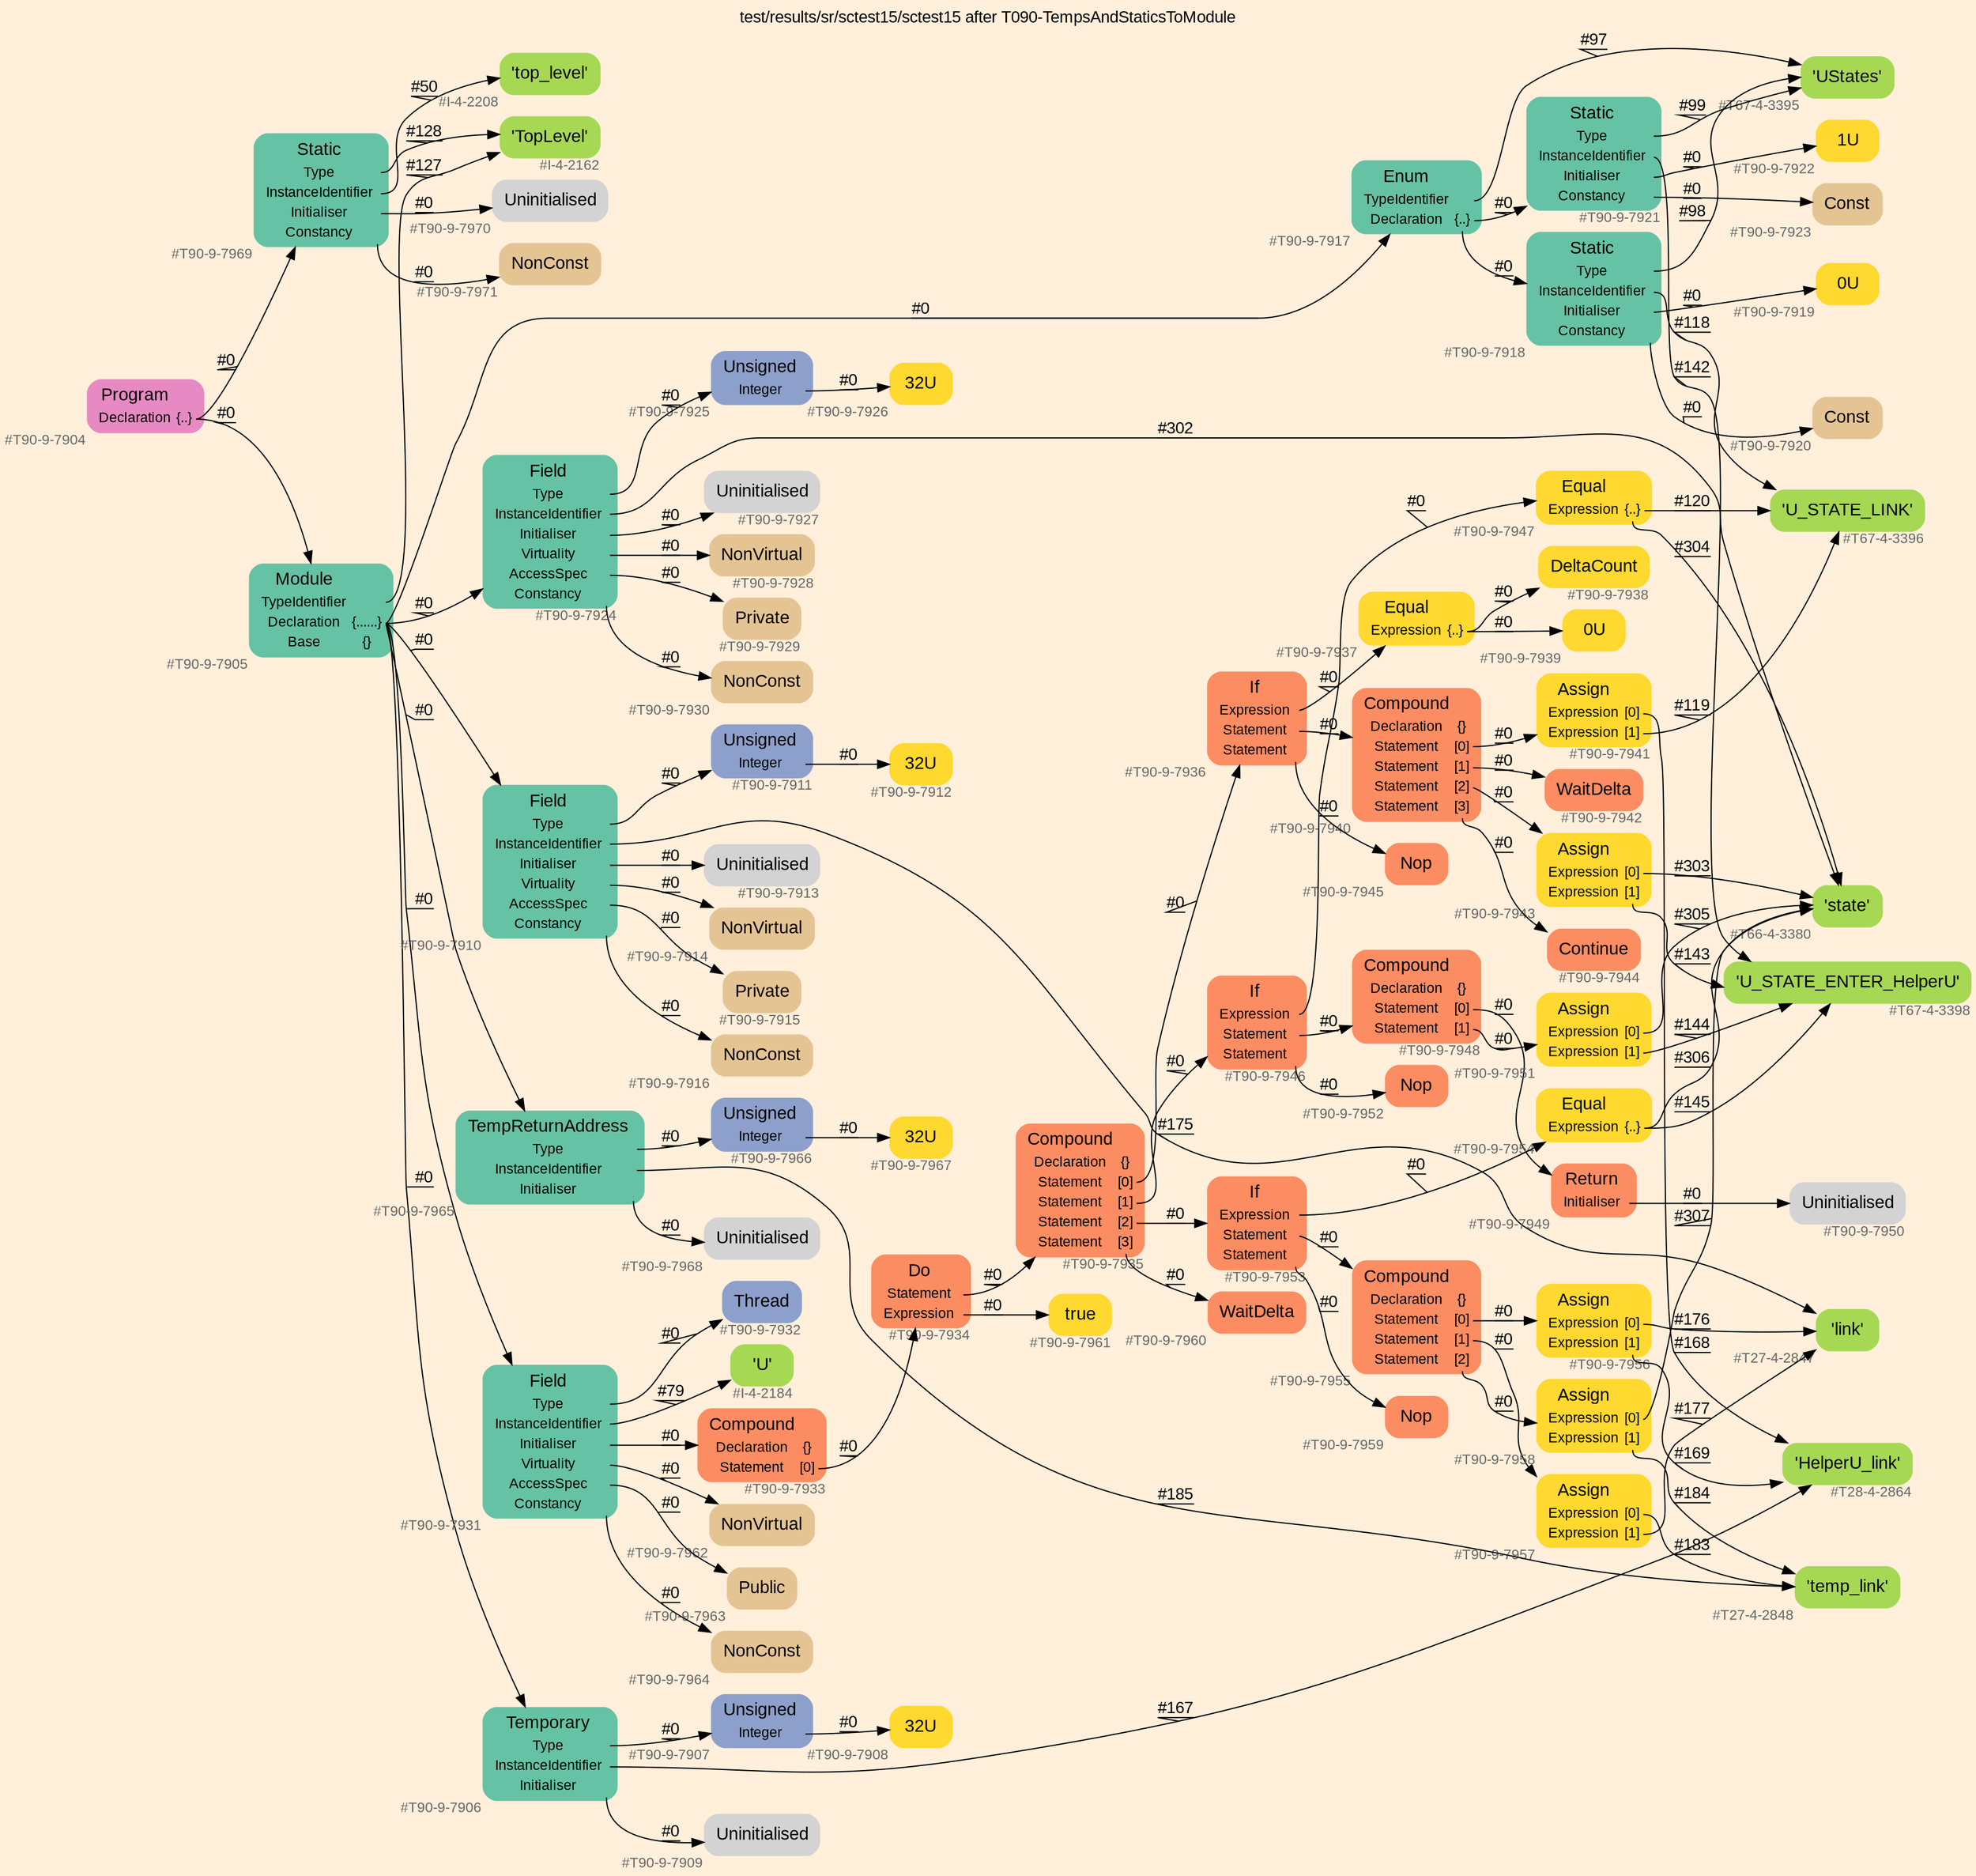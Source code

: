 digraph "test/results/sr/sctest15/sctest15 after T090-TempsAndStaticsToModule" {
label = "test/results/sr/sctest15/sctest15 after T090-TempsAndStaticsToModule"
labelloc = t
graph [
    rankdir = "LR"
    ranksep = 0.3
    bgcolor = antiquewhite1
    color = black
    fontcolor = black
    fontname = "Arial"
];
node [
    fontname = "Arial"
];
edge [
    fontname = "Arial"
];

// -------------------- node figure --------------------
// -------- block #T90-9-7904 ----------
"#T90-9-7904" [
    fillcolor = "/set28/4"
    xlabel = "#T90-9-7904"
    fontsize = "12"
    fontcolor = grey40
    shape = "plaintext"
    label = <<TABLE BORDER="0" CELLBORDER="0" CELLSPACING="0">
     <TR><TD><FONT COLOR="black" POINT-SIZE="15">Program</FONT></TD></TR>
     <TR><TD><FONT COLOR="black" POINT-SIZE="12">Declaration</FONT></TD><TD PORT="port0"><FONT COLOR="black" POINT-SIZE="12">{..}</FONT></TD></TR>
    </TABLE>>
    style = "rounded,filled"
];

// -------- block #T90-9-7905 ----------
"#T90-9-7905" [
    fillcolor = "/set28/1"
    xlabel = "#T90-9-7905"
    fontsize = "12"
    fontcolor = grey40
    shape = "plaintext"
    label = <<TABLE BORDER="0" CELLBORDER="0" CELLSPACING="0">
     <TR><TD><FONT COLOR="black" POINT-SIZE="15">Module</FONT></TD></TR>
     <TR><TD><FONT COLOR="black" POINT-SIZE="12">TypeIdentifier</FONT></TD><TD PORT="port0"></TD></TR>
     <TR><TD><FONT COLOR="black" POINT-SIZE="12">Declaration</FONT></TD><TD PORT="port1"><FONT COLOR="black" POINT-SIZE="12">{......}</FONT></TD></TR>
     <TR><TD><FONT COLOR="black" POINT-SIZE="12">Base</FONT></TD><TD PORT="port2"><FONT COLOR="black" POINT-SIZE="12">{}</FONT></TD></TR>
    </TABLE>>
    style = "rounded,filled"
];

// -------- block #I-4-2162 ----------
"#I-4-2162" [
    fillcolor = "/set28/5"
    xlabel = "#I-4-2162"
    fontsize = "12"
    fontcolor = grey40
    shape = "plaintext"
    label = <<TABLE BORDER="0" CELLBORDER="0" CELLSPACING="0">
     <TR><TD><FONT COLOR="black" POINT-SIZE="15">'TopLevel'</FONT></TD></TR>
    </TABLE>>
    style = "rounded,filled"
];

// -------- block #T90-9-7906 ----------
"#T90-9-7906" [
    fillcolor = "/set28/1"
    xlabel = "#T90-9-7906"
    fontsize = "12"
    fontcolor = grey40
    shape = "plaintext"
    label = <<TABLE BORDER="0" CELLBORDER="0" CELLSPACING="0">
     <TR><TD><FONT COLOR="black" POINT-SIZE="15">Temporary</FONT></TD></TR>
     <TR><TD><FONT COLOR="black" POINT-SIZE="12">Type</FONT></TD><TD PORT="port0"></TD></TR>
     <TR><TD><FONT COLOR="black" POINT-SIZE="12">InstanceIdentifier</FONT></TD><TD PORT="port1"></TD></TR>
     <TR><TD><FONT COLOR="black" POINT-SIZE="12">Initialiser</FONT></TD><TD PORT="port2"></TD></TR>
    </TABLE>>
    style = "rounded,filled"
];

// -------- block #T90-9-7907 ----------
"#T90-9-7907" [
    fillcolor = "/set28/3"
    xlabel = "#T90-9-7907"
    fontsize = "12"
    fontcolor = grey40
    shape = "plaintext"
    label = <<TABLE BORDER="0" CELLBORDER="0" CELLSPACING="0">
     <TR><TD><FONT COLOR="black" POINT-SIZE="15">Unsigned</FONT></TD></TR>
     <TR><TD><FONT COLOR="black" POINT-SIZE="12">Integer</FONT></TD><TD PORT="port0"></TD></TR>
    </TABLE>>
    style = "rounded,filled"
];

// -------- block #T90-9-7908 ----------
"#T90-9-7908" [
    fillcolor = "/set28/6"
    xlabel = "#T90-9-7908"
    fontsize = "12"
    fontcolor = grey40
    shape = "plaintext"
    label = <<TABLE BORDER="0" CELLBORDER="0" CELLSPACING="0">
     <TR><TD><FONT COLOR="black" POINT-SIZE="15">32U</FONT></TD></TR>
    </TABLE>>
    style = "rounded,filled"
];

// -------- block #T28-4-2864 ----------
"#T28-4-2864" [
    fillcolor = "/set28/5"
    xlabel = "#T28-4-2864"
    fontsize = "12"
    fontcolor = grey40
    shape = "plaintext"
    label = <<TABLE BORDER="0" CELLBORDER="0" CELLSPACING="0">
     <TR><TD><FONT COLOR="black" POINT-SIZE="15">'HelperU_link'</FONT></TD></TR>
    </TABLE>>
    style = "rounded,filled"
];

// -------- block #T90-9-7909 ----------
"#T90-9-7909" [
    xlabel = "#T90-9-7909"
    fontsize = "12"
    fontcolor = grey40
    shape = "plaintext"
    label = <<TABLE BORDER="0" CELLBORDER="0" CELLSPACING="0">
     <TR><TD><FONT COLOR="black" POINT-SIZE="15">Uninitialised</FONT></TD></TR>
    </TABLE>>
    style = "rounded,filled"
];

// -------- block #T90-9-7910 ----------
"#T90-9-7910" [
    fillcolor = "/set28/1"
    xlabel = "#T90-9-7910"
    fontsize = "12"
    fontcolor = grey40
    shape = "plaintext"
    label = <<TABLE BORDER="0" CELLBORDER="0" CELLSPACING="0">
     <TR><TD><FONT COLOR="black" POINT-SIZE="15">Field</FONT></TD></TR>
     <TR><TD><FONT COLOR="black" POINT-SIZE="12">Type</FONT></TD><TD PORT="port0"></TD></TR>
     <TR><TD><FONT COLOR="black" POINT-SIZE="12">InstanceIdentifier</FONT></TD><TD PORT="port1"></TD></TR>
     <TR><TD><FONT COLOR="black" POINT-SIZE="12">Initialiser</FONT></TD><TD PORT="port2"></TD></TR>
     <TR><TD><FONT COLOR="black" POINT-SIZE="12">Virtuality</FONT></TD><TD PORT="port3"></TD></TR>
     <TR><TD><FONT COLOR="black" POINT-SIZE="12">AccessSpec</FONT></TD><TD PORT="port4"></TD></TR>
     <TR><TD><FONT COLOR="black" POINT-SIZE="12">Constancy</FONT></TD><TD PORT="port5"></TD></TR>
    </TABLE>>
    style = "rounded,filled"
];

// -------- block #T90-9-7911 ----------
"#T90-9-7911" [
    fillcolor = "/set28/3"
    xlabel = "#T90-9-7911"
    fontsize = "12"
    fontcolor = grey40
    shape = "plaintext"
    label = <<TABLE BORDER="0" CELLBORDER="0" CELLSPACING="0">
     <TR><TD><FONT COLOR="black" POINT-SIZE="15">Unsigned</FONT></TD></TR>
     <TR><TD><FONT COLOR="black" POINT-SIZE="12">Integer</FONT></TD><TD PORT="port0"></TD></TR>
    </TABLE>>
    style = "rounded,filled"
];

// -------- block #T90-9-7912 ----------
"#T90-9-7912" [
    fillcolor = "/set28/6"
    xlabel = "#T90-9-7912"
    fontsize = "12"
    fontcolor = grey40
    shape = "plaintext"
    label = <<TABLE BORDER="0" CELLBORDER="0" CELLSPACING="0">
     <TR><TD><FONT COLOR="black" POINT-SIZE="15">32U</FONT></TD></TR>
    </TABLE>>
    style = "rounded,filled"
];

// -------- block #T27-4-2847 ----------
"#T27-4-2847" [
    fillcolor = "/set28/5"
    xlabel = "#T27-4-2847"
    fontsize = "12"
    fontcolor = grey40
    shape = "plaintext"
    label = <<TABLE BORDER="0" CELLBORDER="0" CELLSPACING="0">
     <TR><TD><FONT COLOR="black" POINT-SIZE="15">'link'</FONT></TD></TR>
    </TABLE>>
    style = "rounded,filled"
];

// -------- block #T90-9-7913 ----------
"#T90-9-7913" [
    xlabel = "#T90-9-7913"
    fontsize = "12"
    fontcolor = grey40
    shape = "plaintext"
    label = <<TABLE BORDER="0" CELLBORDER="0" CELLSPACING="0">
     <TR><TD><FONT COLOR="black" POINT-SIZE="15">Uninitialised</FONT></TD></TR>
    </TABLE>>
    style = "rounded,filled"
];

// -------- block #T90-9-7914 ----------
"#T90-9-7914" [
    fillcolor = "/set28/7"
    xlabel = "#T90-9-7914"
    fontsize = "12"
    fontcolor = grey40
    shape = "plaintext"
    label = <<TABLE BORDER="0" CELLBORDER="0" CELLSPACING="0">
     <TR><TD><FONT COLOR="black" POINT-SIZE="15">NonVirtual</FONT></TD></TR>
    </TABLE>>
    style = "rounded,filled"
];

// -------- block #T90-9-7915 ----------
"#T90-9-7915" [
    fillcolor = "/set28/7"
    xlabel = "#T90-9-7915"
    fontsize = "12"
    fontcolor = grey40
    shape = "plaintext"
    label = <<TABLE BORDER="0" CELLBORDER="0" CELLSPACING="0">
     <TR><TD><FONT COLOR="black" POINT-SIZE="15">Private</FONT></TD></TR>
    </TABLE>>
    style = "rounded,filled"
];

// -------- block #T90-9-7916 ----------
"#T90-9-7916" [
    fillcolor = "/set28/7"
    xlabel = "#T90-9-7916"
    fontsize = "12"
    fontcolor = grey40
    shape = "plaintext"
    label = <<TABLE BORDER="0" CELLBORDER="0" CELLSPACING="0">
     <TR><TD><FONT COLOR="black" POINT-SIZE="15">NonConst</FONT></TD></TR>
    </TABLE>>
    style = "rounded,filled"
];

// -------- block #T90-9-7917 ----------
"#T90-9-7917" [
    fillcolor = "/set28/1"
    xlabel = "#T90-9-7917"
    fontsize = "12"
    fontcolor = grey40
    shape = "plaintext"
    label = <<TABLE BORDER="0" CELLBORDER="0" CELLSPACING="0">
     <TR><TD><FONT COLOR="black" POINT-SIZE="15">Enum</FONT></TD></TR>
     <TR><TD><FONT COLOR="black" POINT-SIZE="12">TypeIdentifier</FONT></TD><TD PORT="port0"></TD></TR>
     <TR><TD><FONT COLOR="black" POINT-SIZE="12">Declaration</FONT></TD><TD PORT="port1"><FONT COLOR="black" POINT-SIZE="12">{..}</FONT></TD></TR>
    </TABLE>>
    style = "rounded,filled"
];

// -------- block #T67-4-3395 ----------
"#T67-4-3395" [
    fillcolor = "/set28/5"
    xlabel = "#T67-4-3395"
    fontsize = "12"
    fontcolor = grey40
    shape = "plaintext"
    label = <<TABLE BORDER="0" CELLBORDER="0" CELLSPACING="0">
     <TR><TD><FONT COLOR="black" POINT-SIZE="15">'UStates'</FONT></TD></TR>
    </TABLE>>
    style = "rounded,filled"
];

// -------- block #T90-9-7918 ----------
"#T90-9-7918" [
    fillcolor = "/set28/1"
    xlabel = "#T90-9-7918"
    fontsize = "12"
    fontcolor = grey40
    shape = "plaintext"
    label = <<TABLE BORDER="0" CELLBORDER="0" CELLSPACING="0">
     <TR><TD><FONT COLOR="black" POINT-SIZE="15">Static</FONT></TD></TR>
     <TR><TD><FONT COLOR="black" POINT-SIZE="12">Type</FONT></TD><TD PORT="port0"></TD></TR>
     <TR><TD><FONT COLOR="black" POINT-SIZE="12">InstanceIdentifier</FONT></TD><TD PORT="port1"></TD></TR>
     <TR><TD><FONT COLOR="black" POINT-SIZE="12">Initialiser</FONT></TD><TD PORT="port2"></TD></TR>
     <TR><TD><FONT COLOR="black" POINT-SIZE="12">Constancy</FONT></TD><TD PORT="port3"></TD></TR>
    </TABLE>>
    style = "rounded,filled"
];

// -------- block #T67-4-3396 ----------
"#T67-4-3396" [
    fillcolor = "/set28/5"
    xlabel = "#T67-4-3396"
    fontsize = "12"
    fontcolor = grey40
    shape = "plaintext"
    label = <<TABLE BORDER="0" CELLBORDER="0" CELLSPACING="0">
     <TR><TD><FONT COLOR="black" POINT-SIZE="15">'U_STATE_LINK'</FONT></TD></TR>
    </TABLE>>
    style = "rounded,filled"
];

// -------- block #T90-9-7919 ----------
"#T90-9-7919" [
    fillcolor = "/set28/6"
    xlabel = "#T90-9-7919"
    fontsize = "12"
    fontcolor = grey40
    shape = "plaintext"
    label = <<TABLE BORDER="0" CELLBORDER="0" CELLSPACING="0">
     <TR><TD><FONT COLOR="black" POINT-SIZE="15">0U</FONT></TD></TR>
    </TABLE>>
    style = "rounded,filled"
];

// -------- block #T90-9-7920 ----------
"#T90-9-7920" [
    fillcolor = "/set28/7"
    xlabel = "#T90-9-7920"
    fontsize = "12"
    fontcolor = grey40
    shape = "plaintext"
    label = <<TABLE BORDER="0" CELLBORDER="0" CELLSPACING="0">
     <TR><TD><FONT COLOR="black" POINT-SIZE="15">Const</FONT></TD></TR>
    </TABLE>>
    style = "rounded,filled"
];

// -------- block #T90-9-7921 ----------
"#T90-9-7921" [
    fillcolor = "/set28/1"
    xlabel = "#T90-9-7921"
    fontsize = "12"
    fontcolor = grey40
    shape = "plaintext"
    label = <<TABLE BORDER="0" CELLBORDER="0" CELLSPACING="0">
     <TR><TD><FONT COLOR="black" POINT-SIZE="15">Static</FONT></TD></TR>
     <TR><TD><FONT COLOR="black" POINT-SIZE="12">Type</FONT></TD><TD PORT="port0"></TD></TR>
     <TR><TD><FONT COLOR="black" POINT-SIZE="12">InstanceIdentifier</FONT></TD><TD PORT="port1"></TD></TR>
     <TR><TD><FONT COLOR="black" POINT-SIZE="12">Initialiser</FONT></TD><TD PORT="port2"></TD></TR>
     <TR><TD><FONT COLOR="black" POINT-SIZE="12">Constancy</FONT></TD><TD PORT="port3"></TD></TR>
    </TABLE>>
    style = "rounded,filled"
];

// -------- block #T67-4-3398 ----------
"#T67-4-3398" [
    fillcolor = "/set28/5"
    xlabel = "#T67-4-3398"
    fontsize = "12"
    fontcolor = grey40
    shape = "plaintext"
    label = <<TABLE BORDER="0" CELLBORDER="0" CELLSPACING="0">
     <TR><TD><FONT COLOR="black" POINT-SIZE="15">'U_STATE_ENTER_HelperU'</FONT></TD></TR>
    </TABLE>>
    style = "rounded,filled"
];

// -------- block #T90-9-7922 ----------
"#T90-9-7922" [
    fillcolor = "/set28/6"
    xlabel = "#T90-9-7922"
    fontsize = "12"
    fontcolor = grey40
    shape = "plaintext"
    label = <<TABLE BORDER="0" CELLBORDER="0" CELLSPACING="0">
     <TR><TD><FONT COLOR="black" POINT-SIZE="15">1U</FONT></TD></TR>
    </TABLE>>
    style = "rounded,filled"
];

// -------- block #T90-9-7923 ----------
"#T90-9-7923" [
    fillcolor = "/set28/7"
    xlabel = "#T90-9-7923"
    fontsize = "12"
    fontcolor = grey40
    shape = "plaintext"
    label = <<TABLE BORDER="0" CELLBORDER="0" CELLSPACING="0">
     <TR><TD><FONT COLOR="black" POINT-SIZE="15">Const</FONT></TD></TR>
    </TABLE>>
    style = "rounded,filled"
];

// -------- block #T90-9-7924 ----------
"#T90-9-7924" [
    fillcolor = "/set28/1"
    xlabel = "#T90-9-7924"
    fontsize = "12"
    fontcolor = grey40
    shape = "plaintext"
    label = <<TABLE BORDER="0" CELLBORDER="0" CELLSPACING="0">
     <TR><TD><FONT COLOR="black" POINT-SIZE="15">Field</FONT></TD></TR>
     <TR><TD><FONT COLOR="black" POINT-SIZE="12">Type</FONT></TD><TD PORT="port0"></TD></TR>
     <TR><TD><FONT COLOR="black" POINT-SIZE="12">InstanceIdentifier</FONT></TD><TD PORT="port1"></TD></TR>
     <TR><TD><FONT COLOR="black" POINT-SIZE="12">Initialiser</FONT></TD><TD PORT="port2"></TD></TR>
     <TR><TD><FONT COLOR="black" POINT-SIZE="12">Virtuality</FONT></TD><TD PORT="port3"></TD></TR>
     <TR><TD><FONT COLOR="black" POINT-SIZE="12">AccessSpec</FONT></TD><TD PORT="port4"></TD></TR>
     <TR><TD><FONT COLOR="black" POINT-SIZE="12">Constancy</FONT></TD><TD PORT="port5"></TD></TR>
    </TABLE>>
    style = "rounded,filled"
];

// -------- block #T90-9-7925 ----------
"#T90-9-7925" [
    fillcolor = "/set28/3"
    xlabel = "#T90-9-7925"
    fontsize = "12"
    fontcolor = grey40
    shape = "plaintext"
    label = <<TABLE BORDER="0" CELLBORDER="0" CELLSPACING="0">
     <TR><TD><FONT COLOR="black" POINT-SIZE="15">Unsigned</FONT></TD></TR>
     <TR><TD><FONT COLOR="black" POINT-SIZE="12">Integer</FONT></TD><TD PORT="port0"></TD></TR>
    </TABLE>>
    style = "rounded,filled"
];

// -------- block #T90-9-7926 ----------
"#T90-9-7926" [
    fillcolor = "/set28/6"
    xlabel = "#T90-9-7926"
    fontsize = "12"
    fontcolor = grey40
    shape = "plaintext"
    label = <<TABLE BORDER="0" CELLBORDER="0" CELLSPACING="0">
     <TR><TD><FONT COLOR="black" POINT-SIZE="15">32U</FONT></TD></TR>
    </TABLE>>
    style = "rounded,filled"
];

// -------- block #T66-4-3380 ----------
"#T66-4-3380" [
    fillcolor = "/set28/5"
    xlabel = "#T66-4-3380"
    fontsize = "12"
    fontcolor = grey40
    shape = "plaintext"
    label = <<TABLE BORDER="0" CELLBORDER="0" CELLSPACING="0">
     <TR><TD><FONT COLOR="black" POINT-SIZE="15">'state'</FONT></TD></TR>
    </TABLE>>
    style = "rounded,filled"
];

// -------- block #T90-9-7927 ----------
"#T90-9-7927" [
    xlabel = "#T90-9-7927"
    fontsize = "12"
    fontcolor = grey40
    shape = "plaintext"
    label = <<TABLE BORDER="0" CELLBORDER="0" CELLSPACING="0">
     <TR><TD><FONT COLOR="black" POINT-SIZE="15">Uninitialised</FONT></TD></TR>
    </TABLE>>
    style = "rounded,filled"
];

// -------- block #T90-9-7928 ----------
"#T90-9-7928" [
    fillcolor = "/set28/7"
    xlabel = "#T90-9-7928"
    fontsize = "12"
    fontcolor = grey40
    shape = "plaintext"
    label = <<TABLE BORDER="0" CELLBORDER="0" CELLSPACING="0">
     <TR><TD><FONT COLOR="black" POINT-SIZE="15">NonVirtual</FONT></TD></TR>
    </TABLE>>
    style = "rounded,filled"
];

// -------- block #T90-9-7929 ----------
"#T90-9-7929" [
    fillcolor = "/set28/7"
    xlabel = "#T90-9-7929"
    fontsize = "12"
    fontcolor = grey40
    shape = "plaintext"
    label = <<TABLE BORDER="0" CELLBORDER="0" CELLSPACING="0">
     <TR><TD><FONT COLOR="black" POINT-SIZE="15">Private</FONT></TD></TR>
    </TABLE>>
    style = "rounded,filled"
];

// -------- block #T90-9-7930 ----------
"#T90-9-7930" [
    fillcolor = "/set28/7"
    xlabel = "#T90-9-7930"
    fontsize = "12"
    fontcolor = grey40
    shape = "plaintext"
    label = <<TABLE BORDER="0" CELLBORDER="0" CELLSPACING="0">
     <TR><TD><FONT COLOR="black" POINT-SIZE="15">NonConst</FONT></TD></TR>
    </TABLE>>
    style = "rounded,filled"
];

// -------- block #T90-9-7931 ----------
"#T90-9-7931" [
    fillcolor = "/set28/1"
    xlabel = "#T90-9-7931"
    fontsize = "12"
    fontcolor = grey40
    shape = "plaintext"
    label = <<TABLE BORDER="0" CELLBORDER="0" CELLSPACING="0">
     <TR><TD><FONT COLOR="black" POINT-SIZE="15">Field</FONT></TD></TR>
     <TR><TD><FONT COLOR="black" POINT-SIZE="12">Type</FONT></TD><TD PORT="port0"></TD></TR>
     <TR><TD><FONT COLOR="black" POINT-SIZE="12">InstanceIdentifier</FONT></TD><TD PORT="port1"></TD></TR>
     <TR><TD><FONT COLOR="black" POINT-SIZE="12">Initialiser</FONT></TD><TD PORT="port2"></TD></TR>
     <TR><TD><FONT COLOR="black" POINT-SIZE="12">Virtuality</FONT></TD><TD PORT="port3"></TD></TR>
     <TR><TD><FONT COLOR="black" POINT-SIZE="12">AccessSpec</FONT></TD><TD PORT="port4"></TD></TR>
     <TR><TD><FONT COLOR="black" POINT-SIZE="12">Constancy</FONT></TD><TD PORT="port5"></TD></TR>
    </TABLE>>
    style = "rounded,filled"
];

// -------- block #T90-9-7932 ----------
"#T90-9-7932" [
    fillcolor = "/set28/3"
    xlabel = "#T90-9-7932"
    fontsize = "12"
    fontcolor = grey40
    shape = "plaintext"
    label = <<TABLE BORDER="0" CELLBORDER="0" CELLSPACING="0">
     <TR><TD><FONT COLOR="black" POINT-SIZE="15">Thread</FONT></TD></TR>
    </TABLE>>
    style = "rounded,filled"
];

// -------- block #I-4-2184 ----------
"#I-4-2184" [
    fillcolor = "/set28/5"
    xlabel = "#I-4-2184"
    fontsize = "12"
    fontcolor = grey40
    shape = "plaintext"
    label = <<TABLE BORDER="0" CELLBORDER="0" CELLSPACING="0">
     <TR><TD><FONT COLOR="black" POINT-SIZE="15">'U'</FONT></TD></TR>
    </TABLE>>
    style = "rounded,filled"
];

// -------- block #T90-9-7933 ----------
"#T90-9-7933" [
    fillcolor = "/set28/2"
    xlabel = "#T90-9-7933"
    fontsize = "12"
    fontcolor = grey40
    shape = "plaintext"
    label = <<TABLE BORDER="0" CELLBORDER="0" CELLSPACING="0">
     <TR><TD><FONT COLOR="black" POINT-SIZE="15">Compound</FONT></TD></TR>
     <TR><TD><FONT COLOR="black" POINT-SIZE="12">Declaration</FONT></TD><TD PORT="port0"><FONT COLOR="black" POINT-SIZE="12">{}</FONT></TD></TR>
     <TR><TD><FONT COLOR="black" POINT-SIZE="12">Statement</FONT></TD><TD PORT="port1"><FONT COLOR="black" POINT-SIZE="12">[0]</FONT></TD></TR>
    </TABLE>>
    style = "rounded,filled"
];

// -------- block #T90-9-7934 ----------
"#T90-9-7934" [
    fillcolor = "/set28/2"
    xlabel = "#T90-9-7934"
    fontsize = "12"
    fontcolor = grey40
    shape = "plaintext"
    label = <<TABLE BORDER="0" CELLBORDER="0" CELLSPACING="0">
     <TR><TD><FONT COLOR="black" POINT-SIZE="15">Do</FONT></TD></TR>
     <TR><TD><FONT COLOR="black" POINT-SIZE="12">Statement</FONT></TD><TD PORT="port0"></TD></TR>
     <TR><TD><FONT COLOR="black" POINT-SIZE="12">Expression</FONT></TD><TD PORT="port1"></TD></TR>
    </TABLE>>
    style = "rounded,filled"
];

// -------- block #T90-9-7935 ----------
"#T90-9-7935" [
    fillcolor = "/set28/2"
    xlabel = "#T90-9-7935"
    fontsize = "12"
    fontcolor = grey40
    shape = "plaintext"
    label = <<TABLE BORDER="0" CELLBORDER="0" CELLSPACING="0">
     <TR><TD><FONT COLOR="black" POINT-SIZE="15">Compound</FONT></TD></TR>
     <TR><TD><FONT COLOR="black" POINT-SIZE="12">Declaration</FONT></TD><TD PORT="port0"><FONT COLOR="black" POINT-SIZE="12">{}</FONT></TD></TR>
     <TR><TD><FONT COLOR="black" POINT-SIZE="12">Statement</FONT></TD><TD PORT="port1"><FONT COLOR="black" POINT-SIZE="12">[0]</FONT></TD></TR>
     <TR><TD><FONT COLOR="black" POINT-SIZE="12">Statement</FONT></TD><TD PORT="port2"><FONT COLOR="black" POINT-SIZE="12">[1]</FONT></TD></TR>
     <TR><TD><FONT COLOR="black" POINT-SIZE="12">Statement</FONT></TD><TD PORT="port3"><FONT COLOR="black" POINT-SIZE="12">[2]</FONT></TD></TR>
     <TR><TD><FONT COLOR="black" POINT-SIZE="12">Statement</FONT></TD><TD PORT="port4"><FONT COLOR="black" POINT-SIZE="12">[3]</FONT></TD></TR>
    </TABLE>>
    style = "rounded,filled"
];

// -------- block #T90-9-7936 ----------
"#T90-9-7936" [
    fillcolor = "/set28/2"
    xlabel = "#T90-9-7936"
    fontsize = "12"
    fontcolor = grey40
    shape = "plaintext"
    label = <<TABLE BORDER="0" CELLBORDER="0" CELLSPACING="0">
     <TR><TD><FONT COLOR="black" POINT-SIZE="15">If</FONT></TD></TR>
     <TR><TD><FONT COLOR="black" POINT-SIZE="12">Expression</FONT></TD><TD PORT="port0"></TD></TR>
     <TR><TD><FONT COLOR="black" POINT-SIZE="12">Statement</FONT></TD><TD PORT="port1"></TD></TR>
     <TR><TD><FONT COLOR="black" POINT-SIZE="12">Statement</FONT></TD><TD PORT="port2"></TD></TR>
    </TABLE>>
    style = "rounded,filled"
];

// -------- block #T90-9-7937 ----------
"#T90-9-7937" [
    fillcolor = "/set28/6"
    xlabel = "#T90-9-7937"
    fontsize = "12"
    fontcolor = grey40
    shape = "plaintext"
    label = <<TABLE BORDER="0" CELLBORDER="0" CELLSPACING="0">
     <TR><TD><FONT COLOR="black" POINT-SIZE="15">Equal</FONT></TD></TR>
     <TR><TD><FONT COLOR="black" POINT-SIZE="12">Expression</FONT></TD><TD PORT="port0"><FONT COLOR="black" POINT-SIZE="12">{..}</FONT></TD></TR>
    </TABLE>>
    style = "rounded,filled"
];

// -------- block #T90-9-7938 ----------
"#T90-9-7938" [
    fillcolor = "/set28/6"
    xlabel = "#T90-9-7938"
    fontsize = "12"
    fontcolor = grey40
    shape = "plaintext"
    label = <<TABLE BORDER="0" CELLBORDER="0" CELLSPACING="0">
     <TR><TD><FONT COLOR="black" POINT-SIZE="15">DeltaCount</FONT></TD></TR>
    </TABLE>>
    style = "rounded,filled"
];

// -------- block #T90-9-7939 ----------
"#T90-9-7939" [
    fillcolor = "/set28/6"
    xlabel = "#T90-9-7939"
    fontsize = "12"
    fontcolor = grey40
    shape = "plaintext"
    label = <<TABLE BORDER="0" CELLBORDER="0" CELLSPACING="0">
     <TR><TD><FONT COLOR="black" POINT-SIZE="15">0U</FONT></TD></TR>
    </TABLE>>
    style = "rounded,filled"
];

// -------- block #T90-9-7940 ----------
"#T90-9-7940" [
    fillcolor = "/set28/2"
    xlabel = "#T90-9-7940"
    fontsize = "12"
    fontcolor = grey40
    shape = "plaintext"
    label = <<TABLE BORDER="0" CELLBORDER="0" CELLSPACING="0">
     <TR><TD><FONT COLOR="black" POINT-SIZE="15">Compound</FONT></TD></TR>
     <TR><TD><FONT COLOR="black" POINT-SIZE="12">Declaration</FONT></TD><TD PORT="port0"><FONT COLOR="black" POINT-SIZE="12">{}</FONT></TD></TR>
     <TR><TD><FONT COLOR="black" POINT-SIZE="12">Statement</FONT></TD><TD PORT="port1"><FONT COLOR="black" POINT-SIZE="12">[0]</FONT></TD></TR>
     <TR><TD><FONT COLOR="black" POINT-SIZE="12">Statement</FONT></TD><TD PORT="port2"><FONT COLOR="black" POINT-SIZE="12">[1]</FONT></TD></TR>
     <TR><TD><FONT COLOR="black" POINT-SIZE="12">Statement</FONT></TD><TD PORT="port3"><FONT COLOR="black" POINT-SIZE="12">[2]</FONT></TD></TR>
     <TR><TD><FONT COLOR="black" POINT-SIZE="12">Statement</FONT></TD><TD PORT="port4"><FONT COLOR="black" POINT-SIZE="12">[3]</FONT></TD></TR>
    </TABLE>>
    style = "rounded,filled"
];

// -------- block #T90-9-7941 ----------
"#T90-9-7941" [
    fillcolor = "/set28/6"
    xlabel = "#T90-9-7941"
    fontsize = "12"
    fontcolor = grey40
    shape = "plaintext"
    label = <<TABLE BORDER="0" CELLBORDER="0" CELLSPACING="0">
     <TR><TD><FONT COLOR="black" POINT-SIZE="15">Assign</FONT></TD></TR>
     <TR><TD><FONT COLOR="black" POINT-SIZE="12">Expression</FONT></TD><TD PORT="port0"><FONT COLOR="black" POINT-SIZE="12">[0]</FONT></TD></TR>
     <TR><TD><FONT COLOR="black" POINT-SIZE="12">Expression</FONT></TD><TD PORT="port1"><FONT COLOR="black" POINT-SIZE="12">[1]</FONT></TD></TR>
    </TABLE>>
    style = "rounded,filled"
];

// -------- block #T90-9-7942 ----------
"#T90-9-7942" [
    fillcolor = "/set28/2"
    xlabel = "#T90-9-7942"
    fontsize = "12"
    fontcolor = grey40
    shape = "plaintext"
    label = <<TABLE BORDER="0" CELLBORDER="0" CELLSPACING="0">
     <TR><TD><FONT COLOR="black" POINT-SIZE="15">WaitDelta</FONT></TD></TR>
    </TABLE>>
    style = "rounded,filled"
];

// -------- block #T90-9-7943 ----------
"#T90-9-7943" [
    fillcolor = "/set28/6"
    xlabel = "#T90-9-7943"
    fontsize = "12"
    fontcolor = grey40
    shape = "plaintext"
    label = <<TABLE BORDER="0" CELLBORDER="0" CELLSPACING="0">
     <TR><TD><FONT COLOR="black" POINT-SIZE="15">Assign</FONT></TD></TR>
     <TR><TD><FONT COLOR="black" POINT-SIZE="12">Expression</FONT></TD><TD PORT="port0"><FONT COLOR="black" POINT-SIZE="12">[0]</FONT></TD></TR>
     <TR><TD><FONT COLOR="black" POINT-SIZE="12">Expression</FONT></TD><TD PORT="port1"><FONT COLOR="black" POINT-SIZE="12">[1]</FONT></TD></TR>
    </TABLE>>
    style = "rounded,filled"
];

// -------- block #T90-9-7944 ----------
"#T90-9-7944" [
    fillcolor = "/set28/2"
    xlabel = "#T90-9-7944"
    fontsize = "12"
    fontcolor = grey40
    shape = "plaintext"
    label = <<TABLE BORDER="0" CELLBORDER="0" CELLSPACING="0">
     <TR><TD><FONT COLOR="black" POINT-SIZE="15">Continue</FONT></TD></TR>
    </TABLE>>
    style = "rounded,filled"
];

// -------- block #T90-9-7945 ----------
"#T90-9-7945" [
    fillcolor = "/set28/2"
    xlabel = "#T90-9-7945"
    fontsize = "12"
    fontcolor = grey40
    shape = "plaintext"
    label = <<TABLE BORDER="0" CELLBORDER="0" CELLSPACING="0">
     <TR><TD><FONT COLOR="black" POINT-SIZE="15">Nop</FONT></TD></TR>
    </TABLE>>
    style = "rounded,filled"
];

// -------- block #T90-9-7946 ----------
"#T90-9-7946" [
    fillcolor = "/set28/2"
    xlabel = "#T90-9-7946"
    fontsize = "12"
    fontcolor = grey40
    shape = "plaintext"
    label = <<TABLE BORDER="0" CELLBORDER="0" CELLSPACING="0">
     <TR><TD><FONT COLOR="black" POINT-SIZE="15">If</FONT></TD></TR>
     <TR><TD><FONT COLOR="black" POINT-SIZE="12">Expression</FONT></TD><TD PORT="port0"></TD></TR>
     <TR><TD><FONT COLOR="black" POINT-SIZE="12">Statement</FONT></TD><TD PORT="port1"></TD></TR>
     <TR><TD><FONT COLOR="black" POINT-SIZE="12">Statement</FONT></TD><TD PORT="port2"></TD></TR>
    </TABLE>>
    style = "rounded,filled"
];

// -------- block #T90-9-7947 ----------
"#T90-9-7947" [
    fillcolor = "/set28/6"
    xlabel = "#T90-9-7947"
    fontsize = "12"
    fontcolor = grey40
    shape = "plaintext"
    label = <<TABLE BORDER="0" CELLBORDER="0" CELLSPACING="0">
     <TR><TD><FONT COLOR="black" POINT-SIZE="15">Equal</FONT></TD></TR>
     <TR><TD><FONT COLOR="black" POINT-SIZE="12">Expression</FONT></TD><TD PORT="port0"><FONT COLOR="black" POINT-SIZE="12">{..}</FONT></TD></TR>
    </TABLE>>
    style = "rounded,filled"
];

// -------- block #T90-9-7948 ----------
"#T90-9-7948" [
    fillcolor = "/set28/2"
    xlabel = "#T90-9-7948"
    fontsize = "12"
    fontcolor = grey40
    shape = "plaintext"
    label = <<TABLE BORDER="0" CELLBORDER="0" CELLSPACING="0">
     <TR><TD><FONT COLOR="black" POINT-SIZE="15">Compound</FONT></TD></TR>
     <TR><TD><FONT COLOR="black" POINT-SIZE="12">Declaration</FONT></TD><TD PORT="port0"><FONT COLOR="black" POINT-SIZE="12">{}</FONT></TD></TR>
     <TR><TD><FONT COLOR="black" POINT-SIZE="12">Statement</FONT></TD><TD PORT="port1"><FONT COLOR="black" POINT-SIZE="12">[0]</FONT></TD></TR>
     <TR><TD><FONT COLOR="black" POINT-SIZE="12">Statement</FONT></TD><TD PORT="port2"><FONT COLOR="black" POINT-SIZE="12">[1]</FONT></TD></TR>
    </TABLE>>
    style = "rounded,filled"
];

// -------- block #T90-9-7949 ----------
"#T90-9-7949" [
    fillcolor = "/set28/2"
    xlabel = "#T90-9-7949"
    fontsize = "12"
    fontcolor = grey40
    shape = "plaintext"
    label = <<TABLE BORDER="0" CELLBORDER="0" CELLSPACING="0">
     <TR><TD><FONT COLOR="black" POINT-SIZE="15">Return</FONT></TD></TR>
     <TR><TD><FONT COLOR="black" POINT-SIZE="12">Initialiser</FONT></TD><TD PORT="port0"></TD></TR>
    </TABLE>>
    style = "rounded,filled"
];

// -------- block #T90-9-7950 ----------
"#T90-9-7950" [
    xlabel = "#T90-9-7950"
    fontsize = "12"
    fontcolor = grey40
    shape = "plaintext"
    label = <<TABLE BORDER="0" CELLBORDER="0" CELLSPACING="0">
     <TR><TD><FONT COLOR="black" POINT-SIZE="15">Uninitialised</FONT></TD></TR>
    </TABLE>>
    style = "rounded,filled"
];

// -------- block #T90-9-7951 ----------
"#T90-9-7951" [
    fillcolor = "/set28/6"
    xlabel = "#T90-9-7951"
    fontsize = "12"
    fontcolor = grey40
    shape = "plaintext"
    label = <<TABLE BORDER="0" CELLBORDER="0" CELLSPACING="0">
     <TR><TD><FONT COLOR="black" POINT-SIZE="15">Assign</FONT></TD></TR>
     <TR><TD><FONT COLOR="black" POINT-SIZE="12">Expression</FONT></TD><TD PORT="port0"><FONT COLOR="black" POINT-SIZE="12">[0]</FONT></TD></TR>
     <TR><TD><FONT COLOR="black" POINT-SIZE="12">Expression</FONT></TD><TD PORT="port1"><FONT COLOR="black" POINT-SIZE="12">[1]</FONT></TD></TR>
    </TABLE>>
    style = "rounded,filled"
];

// -------- block #T90-9-7952 ----------
"#T90-9-7952" [
    fillcolor = "/set28/2"
    xlabel = "#T90-9-7952"
    fontsize = "12"
    fontcolor = grey40
    shape = "plaintext"
    label = <<TABLE BORDER="0" CELLBORDER="0" CELLSPACING="0">
     <TR><TD><FONT COLOR="black" POINT-SIZE="15">Nop</FONT></TD></TR>
    </TABLE>>
    style = "rounded,filled"
];

// -------- block #T90-9-7953 ----------
"#T90-9-7953" [
    fillcolor = "/set28/2"
    xlabel = "#T90-9-7953"
    fontsize = "12"
    fontcolor = grey40
    shape = "plaintext"
    label = <<TABLE BORDER="0" CELLBORDER="0" CELLSPACING="0">
     <TR><TD><FONT COLOR="black" POINT-SIZE="15">If</FONT></TD></TR>
     <TR><TD><FONT COLOR="black" POINT-SIZE="12">Expression</FONT></TD><TD PORT="port0"></TD></TR>
     <TR><TD><FONT COLOR="black" POINT-SIZE="12">Statement</FONT></TD><TD PORT="port1"></TD></TR>
     <TR><TD><FONT COLOR="black" POINT-SIZE="12">Statement</FONT></TD><TD PORT="port2"></TD></TR>
    </TABLE>>
    style = "rounded,filled"
];

// -------- block #T90-9-7954 ----------
"#T90-9-7954" [
    fillcolor = "/set28/6"
    xlabel = "#T90-9-7954"
    fontsize = "12"
    fontcolor = grey40
    shape = "plaintext"
    label = <<TABLE BORDER="0" CELLBORDER="0" CELLSPACING="0">
     <TR><TD><FONT COLOR="black" POINT-SIZE="15">Equal</FONT></TD></TR>
     <TR><TD><FONT COLOR="black" POINT-SIZE="12">Expression</FONT></TD><TD PORT="port0"><FONT COLOR="black" POINT-SIZE="12">{..}</FONT></TD></TR>
    </TABLE>>
    style = "rounded,filled"
];

// -------- block #T90-9-7955 ----------
"#T90-9-7955" [
    fillcolor = "/set28/2"
    xlabel = "#T90-9-7955"
    fontsize = "12"
    fontcolor = grey40
    shape = "plaintext"
    label = <<TABLE BORDER="0" CELLBORDER="0" CELLSPACING="0">
     <TR><TD><FONT COLOR="black" POINT-SIZE="15">Compound</FONT></TD></TR>
     <TR><TD><FONT COLOR="black" POINT-SIZE="12">Declaration</FONT></TD><TD PORT="port0"><FONT COLOR="black" POINT-SIZE="12">{}</FONT></TD></TR>
     <TR><TD><FONT COLOR="black" POINT-SIZE="12">Statement</FONT></TD><TD PORT="port1"><FONT COLOR="black" POINT-SIZE="12">[0]</FONT></TD></TR>
     <TR><TD><FONT COLOR="black" POINT-SIZE="12">Statement</FONT></TD><TD PORT="port2"><FONT COLOR="black" POINT-SIZE="12">[1]</FONT></TD></TR>
     <TR><TD><FONT COLOR="black" POINT-SIZE="12">Statement</FONT></TD><TD PORT="port3"><FONT COLOR="black" POINT-SIZE="12">[2]</FONT></TD></TR>
    </TABLE>>
    style = "rounded,filled"
];

// -------- block #T90-9-7956 ----------
"#T90-9-7956" [
    fillcolor = "/set28/6"
    xlabel = "#T90-9-7956"
    fontsize = "12"
    fontcolor = grey40
    shape = "plaintext"
    label = <<TABLE BORDER="0" CELLBORDER="0" CELLSPACING="0">
     <TR><TD><FONT COLOR="black" POINT-SIZE="15">Assign</FONT></TD></TR>
     <TR><TD><FONT COLOR="black" POINT-SIZE="12">Expression</FONT></TD><TD PORT="port0"><FONT COLOR="black" POINT-SIZE="12">[0]</FONT></TD></TR>
     <TR><TD><FONT COLOR="black" POINT-SIZE="12">Expression</FONT></TD><TD PORT="port1"><FONT COLOR="black" POINT-SIZE="12">[1]</FONT></TD></TR>
    </TABLE>>
    style = "rounded,filled"
];

// -------- block #T90-9-7957 ----------
"#T90-9-7957" [
    fillcolor = "/set28/6"
    xlabel = "#T90-9-7957"
    fontsize = "12"
    fontcolor = grey40
    shape = "plaintext"
    label = <<TABLE BORDER="0" CELLBORDER="0" CELLSPACING="0">
     <TR><TD><FONT COLOR="black" POINT-SIZE="15">Assign</FONT></TD></TR>
     <TR><TD><FONT COLOR="black" POINT-SIZE="12">Expression</FONT></TD><TD PORT="port0"><FONT COLOR="black" POINT-SIZE="12">[0]</FONT></TD></TR>
     <TR><TD><FONT COLOR="black" POINT-SIZE="12">Expression</FONT></TD><TD PORT="port1"><FONT COLOR="black" POINT-SIZE="12">[1]</FONT></TD></TR>
    </TABLE>>
    style = "rounded,filled"
];

// -------- block #T27-4-2848 ----------
"#T27-4-2848" [
    fillcolor = "/set28/5"
    xlabel = "#T27-4-2848"
    fontsize = "12"
    fontcolor = grey40
    shape = "plaintext"
    label = <<TABLE BORDER="0" CELLBORDER="0" CELLSPACING="0">
     <TR><TD><FONT COLOR="black" POINT-SIZE="15">'temp_link'</FONT></TD></TR>
    </TABLE>>
    style = "rounded,filled"
];

// -------- block #T90-9-7958 ----------
"#T90-9-7958" [
    fillcolor = "/set28/6"
    xlabel = "#T90-9-7958"
    fontsize = "12"
    fontcolor = grey40
    shape = "plaintext"
    label = <<TABLE BORDER="0" CELLBORDER="0" CELLSPACING="0">
     <TR><TD><FONT COLOR="black" POINT-SIZE="15">Assign</FONT></TD></TR>
     <TR><TD><FONT COLOR="black" POINT-SIZE="12">Expression</FONT></TD><TD PORT="port0"><FONT COLOR="black" POINT-SIZE="12">[0]</FONT></TD></TR>
     <TR><TD><FONT COLOR="black" POINT-SIZE="12">Expression</FONT></TD><TD PORT="port1"><FONT COLOR="black" POINT-SIZE="12">[1]</FONT></TD></TR>
    </TABLE>>
    style = "rounded,filled"
];

// -------- block #T90-9-7959 ----------
"#T90-9-7959" [
    fillcolor = "/set28/2"
    xlabel = "#T90-9-7959"
    fontsize = "12"
    fontcolor = grey40
    shape = "plaintext"
    label = <<TABLE BORDER="0" CELLBORDER="0" CELLSPACING="0">
     <TR><TD><FONT COLOR="black" POINT-SIZE="15">Nop</FONT></TD></TR>
    </TABLE>>
    style = "rounded,filled"
];

// -------- block #T90-9-7960 ----------
"#T90-9-7960" [
    fillcolor = "/set28/2"
    xlabel = "#T90-9-7960"
    fontsize = "12"
    fontcolor = grey40
    shape = "plaintext"
    label = <<TABLE BORDER="0" CELLBORDER="0" CELLSPACING="0">
     <TR><TD><FONT COLOR="black" POINT-SIZE="15">WaitDelta</FONT></TD></TR>
    </TABLE>>
    style = "rounded,filled"
];

// -------- block #T90-9-7961 ----------
"#T90-9-7961" [
    fillcolor = "/set28/6"
    xlabel = "#T90-9-7961"
    fontsize = "12"
    fontcolor = grey40
    shape = "plaintext"
    label = <<TABLE BORDER="0" CELLBORDER="0" CELLSPACING="0">
     <TR><TD><FONT COLOR="black" POINT-SIZE="15">true</FONT></TD></TR>
    </TABLE>>
    style = "rounded,filled"
];

// -------- block #T90-9-7962 ----------
"#T90-9-7962" [
    fillcolor = "/set28/7"
    xlabel = "#T90-9-7962"
    fontsize = "12"
    fontcolor = grey40
    shape = "plaintext"
    label = <<TABLE BORDER="0" CELLBORDER="0" CELLSPACING="0">
     <TR><TD><FONT COLOR="black" POINT-SIZE="15">NonVirtual</FONT></TD></TR>
    </TABLE>>
    style = "rounded,filled"
];

// -------- block #T90-9-7963 ----------
"#T90-9-7963" [
    fillcolor = "/set28/7"
    xlabel = "#T90-9-7963"
    fontsize = "12"
    fontcolor = grey40
    shape = "plaintext"
    label = <<TABLE BORDER="0" CELLBORDER="0" CELLSPACING="0">
     <TR><TD><FONT COLOR="black" POINT-SIZE="15">Public</FONT></TD></TR>
    </TABLE>>
    style = "rounded,filled"
];

// -------- block #T90-9-7964 ----------
"#T90-9-7964" [
    fillcolor = "/set28/7"
    xlabel = "#T90-9-7964"
    fontsize = "12"
    fontcolor = grey40
    shape = "plaintext"
    label = <<TABLE BORDER="0" CELLBORDER="0" CELLSPACING="0">
     <TR><TD><FONT COLOR="black" POINT-SIZE="15">NonConst</FONT></TD></TR>
    </TABLE>>
    style = "rounded,filled"
];

// -------- block #T90-9-7965 ----------
"#T90-9-7965" [
    fillcolor = "/set28/1"
    xlabel = "#T90-9-7965"
    fontsize = "12"
    fontcolor = grey40
    shape = "plaintext"
    label = <<TABLE BORDER="0" CELLBORDER="0" CELLSPACING="0">
     <TR><TD><FONT COLOR="black" POINT-SIZE="15">TempReturnAddress</FONT></TD></TR>
     <TR><TD><FONT COLOR="black" POINT-SIZE="12">Type</FONT></TD><TD PORT="port0"></TD></TR>
     <TR><TD><FONT COLOR="black" POINT-SIZE="12">InstanceIdentifier</FONT></TD><TD PORT="port1"></TD></TR>
     <TR><TD><FONT COLOR="black" POINT-SIZE="12">Initialiser</FONT></TD><TD PORT="port2"></TD></TR>
    </TABLE>>
    style = "rounded,filled"
];

// -------- block #T90-9-7966 ----------
"#T90-9-7966" [
    fillcolor = "/set28/3"
    xlabel = "#T90-9-7966"
    fontsize = "12"
    fontcolor = grey40
    shape = "plaintext"
    label = <<TABLE BORDER="0" CELLBORDER="0" CELLSPACING="0">
     <TR><TD><FONT COLOR="black" POINT-SIZE="15">Unsigned</FONT></TD></TR>
     <TR><TD><FONT COLOR="black" POINT-SIZE="12">Integer</FONT></TD><TD PORT="port0"></TD></TR>
    </TABLE>>
    style = "rounded,filled"
];

// -------- block #T90-9-7967 ----------
"#T90-9-7967" [
    fillcolor = "/set28/6"
    xlabel = "#T90-9-7967"
    fontsize = "12"
    fontcolor = grey40
    shape = "plaintext"
    label = <<TABLE BORDER="0" CELLBORDER="0" CELLSPACING="0">
     <TR><TD><FONT COLOR="black" POINT-SIZE="15">32U</FONT></TD></TR>
    </TABLE>>
    style = "rounded,filled"
];

// -------- block #T90-9-7968 ----------
"#T90-9-7968" [
    xlabel = "#T90-9-7968"
    fontsize = "12"
    fontcolor = grey40
    shape = "plaintext"
    label = <<TABLE BORDER="0" CELLBORDER="0" CELLSPACING="0">
     <TR><TD><FONT COLOR="black" POINT-SIZE="15">Uninitialised</FONT></TD></TR>
    </TABLE>>
    style = "rounded,filled"
];

// -------- block #T90-9-7969 ----------
"#T90-9-7969" [
    fillcolor = "/set28/1"
    xlabel = "#T90-9-7969"
    fontsize = "12"
    fontcolor = grey40
    shape = "plaintext"
    label = <<TABLE BORDER="0" CELLBORDER="0" CELLSPACING="0">
     <TR><TD><FONT COLOR="black" POINT-SIZE="15">Static</FONT></TD></TR>
     <TR><TD><FONT COLOR="black" POINT-SIZE="12">Type</FONT></TD><TD PORT="port0"></TD></TR>
     <TR><TD><FONT COLOR="black" POINT-SIZE="12">InstanceIdentifier</FONT></TD><TD PORT="port1"></TD></TR>
     <TR><TD><FONT COLOR="black" POINT-SIZE="12">Initialiser</FONT></TD><TD PORT="port2"></TD></TR>
     <TR><TD><FONT COLOR="black" POINT-SIZE="12">Constancy</FONT></TD><TD PORT="port3"></TD></TR>
    </TABLE>>
    style = "rounded,filled"
];

// -------- block #I-4-2208 ----------
"#I-4-2208" [
    fillcolor = "/set28/5"
    xlabel = "#I-4-2208"
    fontsize = "12"
    fontcolor = grey40
    shape = "plaintext"
    label = <<TABLE BORDER="0" CELLBORDER="0" CELLSPACING="0">
     <TR><TD><FONT COLOR="black" POINT-SIZE="15">'top_level'</FONT></TD></TR>
    </TABLE>>
    style = "rounded,filled"
];

// -------- block #T90-9-7970 ----------
"#T90-9-7970" [
    xlabel = "#T90-9-7970"
    fontsize = "12"
    fontcolor = grey40
    shape = "plaintext"
    label = <<TABLE BORDER="0" CELLBORDER="0" CELLSPACING="0">
     <TR><TD><FONT COLOR="black" POINT-SIZE="15">Uninitialised</FONT></TD></TR>
    </TABLE>>
    style = "rounded,filled"
];

// -------- block #T90-9-7971 ----------
"#T90-9-7971" [
    fillcolor = "/set28/7"
    xlabel = "#T90-9-7971"
    fontsize = "12"
    fontcolor = grey40
    shape = "plaintext"
    label = <<TABLE BORDER="0" CELLBORDER="0" CELLSPACING="0">
     <TR><TD><FONT COLOR="black" POINT-SIZE="15">NonConst</FONT></TD></TR>
    </TABLE>>
    style = "rounded,filled"
];

"#T90-9-7904":port0 -> "#T90-9-7905" [
    label = "#0"
    decorate = true
    color = black
    fontcolor = black
];

"#T90-9-7904":port0 -> "#T90-9-7969" [
    label = "#0"
    decorate = true
    color = black
    fontcolor = black
];

"#T90-9-7905":port0 -> "#I-4-2162" [
    label = "#127"
    decorate = true
    color = black
    fontcolor = black
];

"#T90-9-7905":port1 -> "#T90-9-7906" [
    label = "#0"
    decorate = true
    color = black
    fontcolor = black
];

"#T90-9-7905":port1 -> "#T90-9-7910" [
    label = "#0"
    decorate = true
    color = black
    fontcolor = black
];

"#T90-9-7905":port1 -> "#T90-9-7917" [
    label = "#0"
    decorate = true
    color = black
    fontcolor = black
];

"#T90-9-7905":port1 -> "#T90-9-7924" [
    label = "#0"
    decorate = true
    color = black
    fontcolor = black
];

"#T90-9-7905":port1 -> "#T90-9-7931" [
    label = "#0"
    decorate = true
    color = black
    fontcolor = black
];

"#T90-9-7905":port1 -> "#T90-9-7965" [
    label = "#0"
    decorate = true
    color = black
    fontcolor = black
];

"#T90-9-7906":port0 -> "#T90-9-7907" [
    label = "#0"
    decorate = true
    color = black
    fontcolor = black
];

"#T90-9-7906":port1 -> "#T28-4-2864" [
    label = "#167"
    decorate = true
    color = black
    fontcolor = black
];

"#T90-9-7906":port2 -> "#T90-9-7909" [
    label = "#0"
    decorate = true
    color = black
    fontcolor = black
];

"#T90-9-7907":port0 -> "#T90-9-7908" [
    label = "#0"
    decorate = true
    color = black
    fontcolor = black
];

"#T90-9-7910":port0 -> "#T90-9-7911" [
    label = "#0"
    decorate = true
    color = black
    fontcolor = black
];

"#T90-9-7910":port1 -> "#T27-4-2847" [
    label = "#175"
    decorate = true
    color = black
    fontcolor = black
];

"#T90-9-7910":port2 -> "#T90-9-7913" [
    label = "#0"
    decorate = true
    color = black
    fontcolor = black
];

"#T90-9-7910":port3 -> "#T90-9-7914" [
    label = "#0"
    decorate = true
    color = black
    fontcolor = black
];

"#T90-9-7910":port4 -> "#T90-9-7915" [
    label = "#0"
    decorate = true
    color = black
    fontcolor = black
];

"#T90-9-7910":port5 -> "#T90-9-7916" [
    label = "#0"
    decorate = true
    color = black
    fontcolor = black
];

"#T90-9-7911":port0 -> "#T90-9-7912" [
    label = "#0"
    decorate = true
    color = black
    fontcolor = black
];

"#T90-9-7917":port0 -> "#T67-4-3395" [
    label = "#97"
    decorate = true
    color = black
    fontcolor = black
];

"#T90-9-7917":port1 -> "#T90-9-7918" [
    label = "#0"
    decorate = true
    color = black
    fontcolor = black
];

"#T90-9-7917":port1 -> "#T90-9-7921" [
    label = "#0"
    decorate = true
    color = black
    fontcolor = black
];

"#T90-9-7918":port0 -> "#T67-4-3395" [
    label = "#98"
    decorate = true
    color = black
    fontcolor = black
];

"#T90-9-7918":port1 -> "#T67-4-3396" [
    label = "#118"
    decorate = true
    color = black
    fontcolor = black
];

"#T90-9-7918":port2 -> "#T90-9-7919" [
    label = "#0"
    decorate = true
    color = black
    fontcolor = black
];

"#T90-9-7918":port3 -> "#T90-9-7920" [
    label = "#0"
    decorate = true
    color = black
    fontcolor = black
];

"#T90-9-7921":port0 -> "#T67-4-3395" [
    label = "#99"
    decorate = true
    color = black
    fontcolor = black
];

"#T90-9-7921":port1 -> "#T67-4-3398" [
    label = "#142"
    decorate = true
    color = black
    fontcolor = black
];

"#T90-9-7921":port2 -> "#T90-9-7922" [
    label = "#0"
    decorate = true
    color = black
    fontcolor = black
];

"#T90-9-7921":port3 -> "#T90-9-7923" [
    label = "#0"
    decorate = true
    color = black
    fontcolor = black
];

"#T90-9-7924":port0 -> "#T90-9-7925" [
    label = "#0"
    decorate = true
    color = black
    fontcolor = black
];

"#T90-9-7924":port1 -> "#T66-4-3380" [
    label = "#302"
    decorate = true
    color = black
    fontcolor = black
];

"#T90-9-7924":port2 -> "#T90-9-7927" [
    label = "#0"
    decorate = true
    color = black
    fontcolor = black
];

"#T90-9-7924":port3 -> "#T90-9-7928" [
    label = "#0"
    decorate = true
    color = black
    fontcolor = black
];

"#T90-9-7924":port4 -> "#T90-9-7929" [
    label = "#0"
    decorate = true
    color = black
    fontcolor = black
];

"#T90-9-7924":port5 -> "#T90-9-7930" [
    label = "#0"
    decorate = true
    color = black
    fontcolor = black
];

"#T90-9-7925":port0 -> "#T90-9-7926" [
    label = "#0"
    decorate = true
    color = black
    fontcolor = black
];

"#T90-9-7931":port0 -> "#T90-9-7932" [
    label = "#0"
    decorate = true
    color = black
    fontcolor = black
];

"#T90-9-7931":port1 -> "#I-4-2184" [
    label = "#79"
    decorate = true
    color = black
    fontcolor = black
];

"#T90-9-7931":port2 -> "#T90-9-7933" [
    label = "#0"
    decorate = true
    color = black
    fontcolor = black
];

"#T90-9-7931":port3 -> "#T90-9-7962" [
    label = "#0"
    decorate = true
    color = black
    fontcolor = black
];

"#T90-9-7931":port4 -> "#T90-9-7963" [
    label = "#0"
    decorate = true
    color = black
    fontcolor = black
];

"#T90-9-7931":port5 -> "#T90-9-7964" [
    label = "#0"
    decorate = true
    color = black
    fontcolor = black
];

"#T90-9-7933":port1 -> "#T90-9-7934" [
    label = "#0"
    decorate = true
    color = black
    fontcolor = black
];

"#T90-9-7934":port0 -> "#T90-9-7935" [
    label = "#0"
    decorate = true
    color = black
    fontcolor = black
];

"#T90-9-7934":port1 -> "#T90-9-7961" [
    label = "#0"
    decorate = true
    color = black
    fontcolor = black
];

"#T90-9-7935":port1 -> "#T90-9-7936" [
    label = "#0"
    decorate = true
    color = black
    fontcolor = black
];

"#T90-9-7935":port2 -> "#T90-9-7946" [
    label = "#0"
    decorate = true
    color = black
    fontcolor = black
];

"#T90-9-7935":port3 -> "#T90-9-7953" [
    label = "#0"
    decorate = true
    color = black
    fontcolor = black
];

"#T90-9-7935":port4 -> "#T90-9-7960" [
    label = "#0"
    decorate = true
    color = black
    fontcolor = black
];

"#T90-9-7936":port0 -> "#T90-9-7937" [
    label = "#0"
    decorate = true
    color = black
    fontcolor = black
];

"#T90-9-7936":port1 -> "#T90-9-7940" [
    label = "#0"
    decorate = true
    color = black
    fontcolor = black
];

"#T90-9-7936":port2 -> "#T90-9-7945" [
    label = "#0"
    decorate = true
    color = black
    fontcolor = black
];

"#T90-9-7937":port0 -> "#T90-9-7938" [
    label = "#0"
    decorate = true
    color = black
    fontcolor = black
];

"#T90-9-7937":port0 -> "#T90-9-7939" [
    label = "#0"
    decorate = true
    color = black
    fontcolor = black
];

"#T90-9-7940":port1 -> "#T90-9-7941" [
    label = "#0"
    decorate = true
    color = black
    fontcolor = black
];

"#T90-9-7940":port2 -> "#T90-9-7942" [
    label = "#0"
    decorate = true
    color = black
    fontcolor = black
];

"#T90-9-7940":port3 -> "#T90-9-7943" [
    label = "#0"
    decorate = true
    color = black
    fontcolor = black
];

"#T90-9-7940":port4 -> "#T90-9-7944" [
    label = "#0"
    decorate = true
    color = black
    fontcolor = black
];

"#T90-9-7941":port0 -> "#T28-4-2864" [
    label = "#168"
    decorate = true
    color = black
    fontcolor = black
];

"#T90-9-7941":port1 -> "#T67-4-3396" [
    label = "#119"
    decorate = true
    color = black
    fontcolor = black
];

"#T90-9-7943":port0 -> "#T66-4-3380" [
    label = "#303"
    decorate = true
    color = black
    fontcolor = black
];

"#T90-9-7943":port1 -> "#T67-4-3398" [
    label = "#143"
    decorate = true
    color = black
    fontcolor = black
];

"#T90-9-7946":port0 -> "#T90-9-7947" [
    label = "#0"
    decorate = true
    color = black
    fontcolor = black
];

"#T90-9-7946":port1 -> "#T90-9-7948" [
    label = "#0"
    decorate = true
    color = black
    fontcolor = black
];

"#T90-9-7946":port2 -> "#T90-9-7952" [
    label = "#0"
    decorate = true
    color = black
    fontcolor = black
];

"#T90-9-7947":port0 -> "#T66-4-3380" [
    label = "#304"
    decorate = true
    color = black
    fontcolor = black
];

"#T90-9-7947":port0 -> "#T67-4-3396" [
    label = "#120"
    decorate = true
    color = black
    fontcolor = black
];

"#T90-9-7948":port1 -> "#T90-9-7949" [
    label = "#0"
    decorate = true
    color = black
    fontcolor = black
];

"#T90-9-7948":port2 -> "#T90-9-7951" [
    label = "#0"
    decorate = true
    color = black
    fontcolor = black
];

"#T90-9-7949":port0 -> "#T90-9-7950" [
    label = "#0"
    decorate = true
    color = black
    fontcolor = black
];

"#T90-9-7951":port0 -> "#T66-4-3380" [
    label = "#305"
    decorate = true
    color = black
    fontcolor = black
];

"#T90-9-7951":port1 -> "#T67-4-3398" [
    label = "#144"
    decorate = true
    color = black
    fontcolor = black
];

"#T90-9-7953":port0 -> "#T90-9-7954" [
    label = "#0"
    decorate = true
    color = black
    fontcolor = black
];

"#T90-9-7953":port1 -> "#T90-9-7955" [
    label = "#0"
    decorate = true
    color = black
    fontcolor = black
];

"#T90-9-7953":port2 -> "#T90-9-7959" [
    label = "#0"
    decorate = true
    color = black
    fontcolor = black
];

"#T90-9-7954":port0 -> "#T66-4-3380" [
    label = "#306"
    decorate = true
    color = black
    fontcolor = black
];

"#T90-9-7954":port0 -> "#T67-4-3398" [
    label = "#145"
    decorate = true
    color = black
    fontcolor = black
];

"#T90-9-7955":port1 -> "#T90-9-7956" [
    label = "#0"
    decorate = true
    color = black
    fontcolor = black
];

"#T90-9-7955":port2 -> "#T90-9-7957" [
    label = "#0"
    decorate = true
    color = black
    fontcolor = black
];

"#T90-9-7955":port3 -> "#T90-9-7958" [
    label = "#0"
    decorate = true
    color = black
    fontcolor = black
];

"#T90-9-7956":port0 -> "#T27-4-2847" [
    label = "#176"
    decorate = true
    color = black
    fontcolor = black
];

"#T90-9-7956":port1 -> "#T28-4-2864" [
    label = "#169"
    decorate = true
    color = black
    fontcolor = black
];

"#T90-9-7957":port0 -> "#T27-4-2848" [
    label = "#183"
    decorate = true
    color = black
    fontcolor = black
];

"#T90-9-7957":port1 -> "#T27-4-2847" [
    label = "#177"
    decorate = true
    color = black
    fontcolor = black
];

"#T90-9-7958":port0 -> "#T66-4-3380" [
    label = "#307"
    decorate = true
    color = black
    fontcolor = black
];

"#T90-9-7958":port1 -> "#T27-4-2848" [
    label = "#184"
    decorate = true
    color = black
    fontcolor = black
];

"#T90-9-7965":port0 -> "#T90-9-7966" [
    label = "#0"
    decorate = true
    color = black
    fontcolor = black
];

"#T90-9-7965":port1 -> "#T27-4-2848" [
    label = "#185"
    decorate = true
    color = black
    fontcolor = black
];

"#T90-9-7965":port2 -> "#T90-9-7968" [
    label = "#0"
    decorate = true
    color = black
    fontcolor = black
];

"#T90-9-7966":port0 -> "#T90-9-7967" [
    label = "#0"
    decorate = true
    color = black
    fontcolor = black
];

"#T90-9-7969":port0 -> "#I-4-2162" [
    label = "#128"
    decorate = true
    color = black
    fontcolor = black
];

"#T90-9-7969":port1 -> "#I-4-2208" [
    label = "#50"
    decorate = true
    color = black
    fontcolor = black
];

"#T90-9-7969":port2 -> "#T90-9-7970" [
    label = "#0"
    decorate = true
    color = black
    fontcolor = black
];

"#T90-9-7969":port3 -> "#T90-9-7971" [
    label = "#0"
    decorate = true
    color = black
    fontcolor = black
];


}
